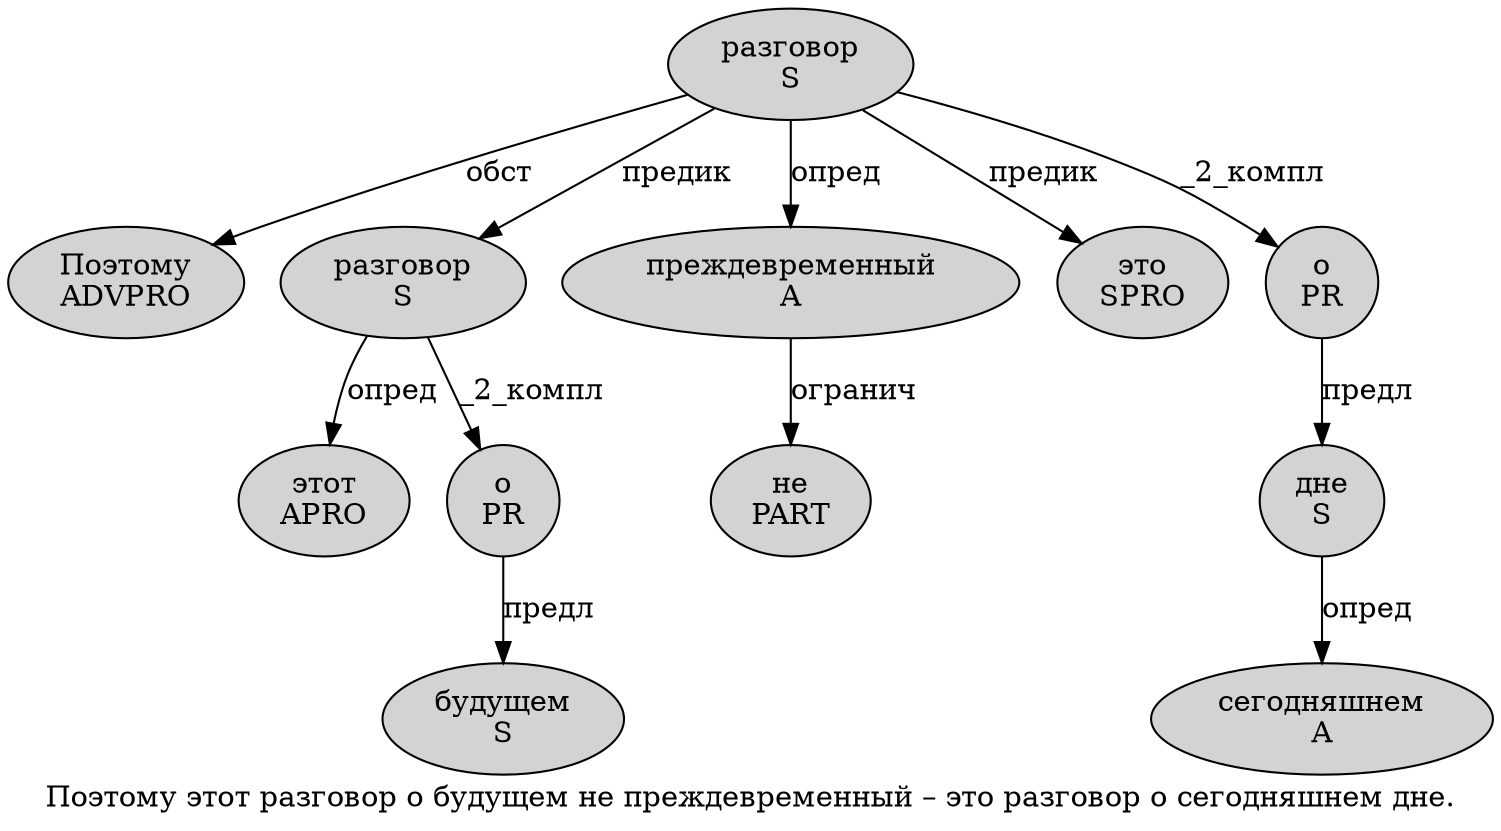 digraph SENTENCE_765 {
	graph [label="Поэтому этот разговор о будущем не преждевременный – это разговор о сегодняшнем дне."]
	node [style=filled]
		0 [label="Поэтому
ADVPRO" color="" fillcolor=lightgray penwidth=1 shape=ellipse]
		1 [label="этот
APRO" color="" fillcolor=lightgray penwidth=1 shape=ellipse]
		2 [label="разговор
S" color="" fillcolor=lightgray penwidth=1 shape=ellipse]
		3 [label="о
PR" color="" fillcolor=lightgray penwidth=1 shape=ellipse]
		4 [label="будущем
S" color="" fillcolor=lightgray penwidth=1 shape=ellipse]
		5 [label="не
PART" color="" fillcolor=lightgray penwidth=1 shape=ellipse]
		6 [label="преждевременный
A" color="" fillcolor=lightgray penwidth=1 shape=ellipse]
		8 [label="это
SPRO" color="" fillcolor=lightgray penwidth=1 shape=ellipse]
		9 [label="разговор
S" color="" fillcolor=lightgray penwidth=1 shape=ellipse]
		10 [label="о
PR" color="" fillcolor=lightgray penwidth=1 shape=ellipse]
		11 [label="сегодняшнем
A" color="" fillcolor=lightgray penwidth=1 shape=ellipse]
		12 [label="дне
S" color="" fillcolor=lightgray penwidth=1 shape=ellipse]
			2 -> 1 [label="опред"]
			2 -> 3 [label="_2_компл"]
			12 -> 11 [label="опред"]
			6 -> 5 [label="огранич"]
			3 -> 4 [label="предл"]
			9 -> 0 [label="обст"]
			9 -> 2 [label="предик"]
			9 -> 6 [label="опред"]
			9 -> 8 [label="предик"]
			9 -> 10 [label="_2_компл"]
			10 -> 12 [label="предл"]
}
